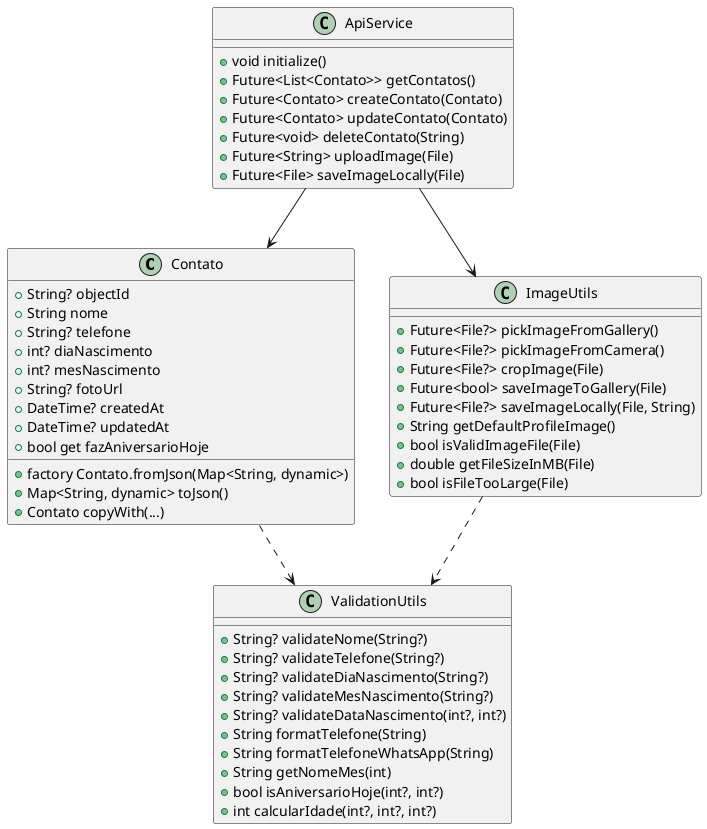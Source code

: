 @startuml

class Contato {
  +String? objectId
  +String nome
  +String? telefone
  +int? diaNascimento
  +int? mesNascimento
  +String? fotoUrl
  +DateTime? createdAt
  +DateTime? updatedAt
  +factory Contato.fromJson(Map<String, dynamic>)
  +Map<String, dynamic> toJson()
  +Contato copyWith(...)
  +bool get fazAniversarioHoje
}

class ApiService {
  +void initialize()
  +Future<List<Contato>> getContatos()
  +Future<Contato> createContato(Contato)
  +Future<Contato> updateContato(Contato)
  +Future<void> deleteContato(String)
  +Future<String> uploadImage(File)
  +Future<File> saveImageLocally(File)
}

class ImageUtils {
  +Future<File?> pickImageFromGallery()
  +Future<File?> pickImageFromCamera()
  +Future<File?> cropImage(File)
  +Future<bool> saveImageToGallery(File)
  +Future<File?> saveImageLocally(File, String)
  +String getDefaultProfileImage()
  +bool isValidImageFile(File)
  +double getFileSizeInMB(File)
  +bool isFileTooLarge(File)
}

class ValidationUtils {
  +String? validateNome(String?)
  +String? validateTelefone(String?)
  +String? validateDiaNascimento(String?)
  +String? validateMesNascimento(String?)
  +String? validateDataNascimento(int?, int?)
  +String formatTelefone(String)
  +String formatTelefoneWhatsApp(String)
  +String getNomeMes(int)
  +bool isAniversarioHoje(int?, int?)
  +int calcularIdade(int?, int?, int?)
}

ApiService --> Contato
ApiService --> ImageUtils
Contato ..> ValidationUtils
ImageUtils ..> ValidationUtils

@enduml
